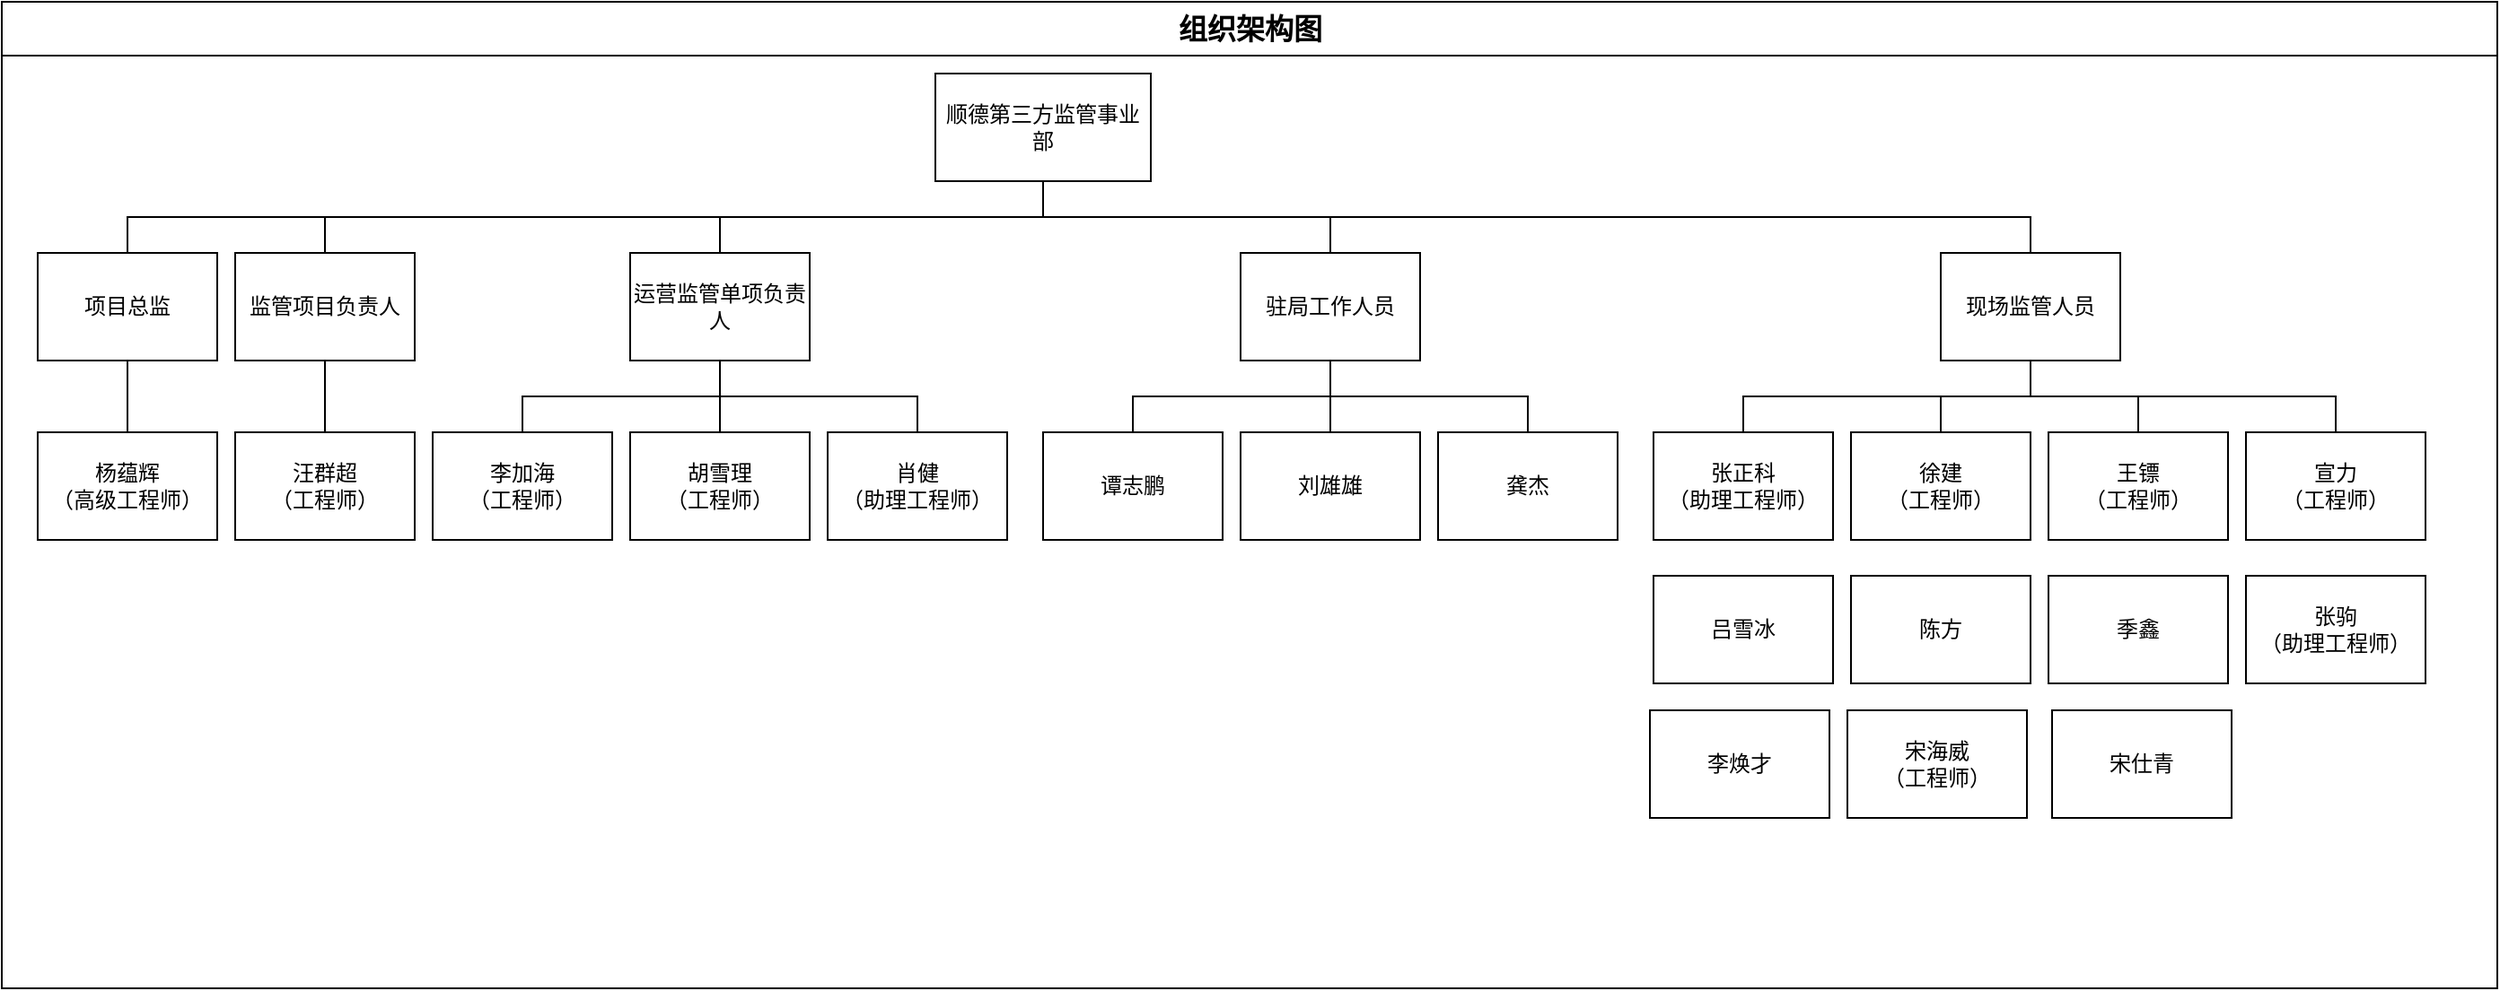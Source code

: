 <mxfile version="14.1.9" type="github">
  <diagram id="prtHgNgQTEPvFCAcTncT" name="Page-1">
    <mxGraphModel dx="1619" dy="589" grid="1" gridSize="10" guides="1" tooltips="1" connect="1" arrows="1" fold="1" page="1" pageScale="1" pageWidth="827" pageHeight="1169" math="0" shadow="0">
      <root>
        <mxCell id="0" />
        <mxCell id="1" parent="0" />
        <mxCell id="Y8CCUpn9FJHreCWR11MV-5" value="&lt;font style=&quot;font-size: 16px&quot;&gt;组织架构图&lt;/font&gt;" style="swimlane;html=1;startSize=30;horizontal=1;containerType=tree;newEdgeStyle={&quot;edgeStyle&quot;:&quot;elbowEdgeStyle&quot;,&quot;startArrow&quot;:&quot;none&quot;,&quot;endArrow&quot;:&quot;none&quot;};" vertex="1" parent="1">
          <mxGeometry x="546" y="150" width="1390" height="550" as="geometry" />
        </mxCell>
        <mxCell id="Y8CCUpn9FJHreCWR11MV-6" value="" style="edgeStyle=elbowEdgeStyle;elbow=vertical;startArrow=none;endArrow=none;rounded=0;" edge="1" parent="Y8CCUpn9FJHreCWR11MV-5" source="Y8CCUpn9FJHreCWR11MV-8" target="Y8CCUpn9FJHreCWR11MV-9">
          <mxGeometry relative="1" as="geometry" />
        </mxCell>
        <mxCell id="Y8CCUpn9FJHreCWR11MV-7" value="" style="edgeStyle=elbowEdgeStyle;elbow=vertical;startArrow=none;endArrow=none;rounded=0;" edge="1" parent="Y8CCUpn9FJHreCWR11MV-5" source="Y8CCUpn9FJHreCWR11MV-8" target="Y8CCUpn9FJHreCWR11MV-10">
          <mxGeometry relative="1" as="geometry" />
        </mxCell>
        <UserObject label="顺德第三方监管事业部" treeRoot="1" id="Y8CCUpn9FJHreCWR11MV-8">
          <mxCell style="whiteSpace=wrap;html=1;align=center;treeFolding=1;treeMoving=1;newEdgeStyle={&quot;edgeStyle&quot;:&quot;elbowEdgeStyle&quot;,&quot;startArrow&quot;:&quot;none&quot;,&quot;endArrow&quot;:&quot;none&quot;};" vertex="1" parent="Y8CCUpn9FJHreCWR11MV-5">
            <mxGeometry x="520" y="40" width="120" height="60" as="geometry" />
          </mxCell>
        </UserObject>
        <mxCell id="Y8CCUpn9FJHreCWR11MV-9" value="项目总监" style="whiteSpace=wrap;html=1;align=center;verticalAlign=middle;treeFolding=1;treeMoving=1;newEdgeStyle={&quot;edgeStyle&quot;:&quot;elbowEdgeStyle&quot;,&quot;startArrow&quot;:&quot;none&quot;,&quot;endArrow&quot;:&quot;none&quot;};" vertex="1" parent="Y8CCUpn9FJHreCWR11MV-5">
          <mxGeometry x="20" y="140" width="100" height="60" as="geometry" />
        </mxCell>
        <mxCell id="Y8CCUpn9FJHreCWR11MV-10" value="运营监管单项负责人" style="whiteSpace=wrap;html=1;align=center;verticalAlign=middle;treeFolding=1;treeMoving=1;newEdgeStyle={&quot;edgeStyle&quot;:&quot;elbowEdgeStyle&quot;,&quot;startArrow&quot;:&quot;none&quot;,&quot;endArrow&quot;:&quot;none&quot;};" vertex="1" parent="Y8CCUpn9FJHreCWR11MV-5">
          <mxGeometry x="350" y="140" width="100" height="60" as="geometry" />
        </mxCell>
        <mxCell id="Y8CCUpn9FJHreCWR11MV-11" value="" style="edgeStyle=elbowEdgeStyle;elbow=vertical;startArrow=none;endArrow=none;rounded=0;" edge="1" target="Y8CCUpn9FJHreCWR11MV-12" source="Y8CCUpn9FJHreCWR11MV-8" parent="Y8CCUpn9FJHreCWR11MV-5">
          <mxGeometry relative="1" as="geometry">
            <mxPoint x="470" y="250" as="sourcePoint" />
          </mxGeometry>
        </mxCell>
        <mxCell id="Y8CCUpn9FJHreCWR11MV-12" value="驻局工作人员" style="whiteSpace=wrap;html=1;align=center;verticalAlign=middle;treeFolding=1;treeMoving=1;newEdgeStyle={&quot;edgeStyle&quot;:&quot;elbowEdgeStyle&quot;,&quot;startArrow&quot;:&quot;none&quot;,&quot;endArrow&quot;:&quot;none&quot;};" vertex="1" parent="Y8CCUpn9FJHreCWR11MV-5">
          <mxGeometry x="690" y="140" width="100" height="60" as="geometry" />
        </mxCell>
        <mxCell id="Y8CCUpn9FJHreCWR11MV-15" value="" style="edgeStyle=elbowEdgeStyle;elbow=vertical;startArrow=none;endArrow=none;rounded=0;" edge="1" target="Y8CCUpn9FJHreCWR11MV-16" source="Y8CCUpn9FJHreCWR11MV-8" parent="Y8CCUpn9FJHreCWR11MV-5">
          <mxGeometry relative="1" as="geometry">
            <mxPoint x="470" y="250" as="sourcePoint" />
          </mxGeometry>
        </mxCell>
        <mxCell id="Y8CCUpn9FJHreCWR11MV-16" value="监管项目负责人" style="whiteSpace=wrap;html=1;align=center;verticalAlign=middle;treeFolding=1;treeMoving=1;newEdgeStyle={&quot;edgeStyle&quot;:&quot;elbowEdgeStyle&quot;,&quot;startArrow&quot;:&quot;none&quot;,&quot;endArrow&quot;:&quot;none&quot;};" vertex="1" parent="Y8CCUpn9FJHreCWR11MV-5">
          <mxGeometry x="130" y="140" width="100" height="60" as="geometry" />
        </mxCell>
        <mxCell id="Y8CCUpn9FJHreCWR11MV-17" value="" style="edgeStyle=elbowEdgeStyle;elbow=vertical;startArrow=none;endArrow=none;rounded=0;" edge="1" target="Y8CCUpn9FJHreCWR11MV-18" source="Y8CCUpn9FJHreCWR11MV-8" parent="Y8CCUpn9FJHreCWR11MV-5">
          <mxGeometry relative="1" as="geometry">
            <mxPoint x="470" y="250" as="sourcePoint" />
          </mxGeometry>
        </mxCell>
        <mxCell id="Y8CCUpn9FJHreCWR11MV-18" value="现场监管人员" style="whiteSpace=wrap;html=1;align=center;verticalAlign=middle;treeFolding=1;treeMoving=1;newEdgeStyle={&quot;edgeStyle&quot;:&quot;elbowEdgeStyle&quot;,&quot;startArrow&quot;:&quot;none&quot;,&quot;endArrow&quot;:&quot;none&quot;};" vertex="1" parent="Y8CCUpn9FJHreCWR11MV-5">
          <mxGeometry x="1080" y="140" width="100" height="60" as="geometry" />
        </mxCell>
        <mxCell id="Y8CCUpn9FJHreCWR11MV-19" value="" style="edgeStyle=elbowEdgeStyle;elbow=vertical;startArrow=none;endArrow=none;rounded=0;" edge="1" target="Y8CCUpn9FJHreCWR11MV-20" source="Y8CCUpn9FJHreCWR11MV-9" parent="Y8CCUpn9FJHreCWR11MV-5">
          <mxGeometry relative="1" as="geometry">
            <mxPoint x="690" y="250" as="sourcePoint" />
          </mxGeometry>
        </mxCell>
        <mxCell id="Y8CCUpn9FJHreCWR11MV-20" value="杨蕴辉&lt;br&gt;（高级工程师）" style="whiteSpace=wrap;html=1;align=center;verticalAlign=middle;treeFolding=1;treeMoving=1;newEdgeStyle={&quot;edgeStyle&quot;:&quot;elbowEdgeStyle&quot;,&quot;startArrow&quot;:&quot;none&quot;,&quot;endArrow&quot;:&quot;none&quot;};" vertex="1" parent="Y8CCUpn9FJHreCWR11MV-5">
          <mxGeometry x="20" y="240" width="100" height="60" as="geometry" />
        </mxCell>
        <mxCell id="Y8CCUpn9FJHreCWR11MV-21" value="" style="edgeStyle=elbowEdgeStyle;elbow=vertical;startArrow=none;endArrow=none;rounded=0;" edge="1" target="Y8CCUpn9FJHreCWR11MV-22" source="Y8CCUpn9FJHreCWR11MV-16" parent="Y8CCUpn9FJHreCWR11MV-5">
          <mxGeometry relative="1" as="geometry">
            <mxPoint x="690" y="250" as="sourcePoint" />
          </mxGeometry>
        </mxCell>
        <mxCell id="Y8CCUpn9FJHreCWR11MV-22" value="汪群超&lt;br&gt;（工程师）" style="whiteSpace=wrap;html=1;align=center;verticalAlign=middle;treeFolding=1;treeMoving=1;newEdgeStyle={&quot;edgeStyle&quot;:&quot;elbowEdgeStyle&quot;,&quot;startArrow&quot;:&quot;none&quot;,&quot;endArrow&quot;:&quot;none&quot;};" vertex="1" parent="Y8CCUpn9FJHreCWR11MV-5">
          <mxGeometry x="130" y="240" width="100" height="60" as="geometry" />
        </mxCell>
        <mxCell id="Y8CCUpn9FJHreCWR11MV-23" value="" style="edgeStyle=elbowEdgeStyle;elbow=vertical;startArrow=none;endArrow=none;rounded=0;" edge="1" target="Y8CCUpn9FJHreCWR11MV-24" source="Y8CCUpn9FJHreCWR11MV-10" parent="Y8CCUpn9FJHreCWR11MV-5">
          <mxGeometry relative="1" as="geometry">
            <mxPoint x="690" y="250" as="sourcePoint" />
          </mxGeometry>
        </mxCell>
        <mxCell id="Y8CCUpn9FJHreCWR11MV-24" value="李加海&lt;br&gt;（工程师）" style="whiteSpace=wrap;html=1;align=center;verticalAlign=middle;treeFolding=1;treeMoving=1;newEdgeStyle={&quot;edgeStyle&quot;:&quot;elbowEdgeStyle&quot;,&quot;startArrow&quot;:&quot;none&quot;,&quot;endArrow&quot;:&quot;none&quot;};" vertex="1" parent="Y8CCUpn9FJHreCWR11MV-5">
          <mxGeometry x="240" y="240" width="100" height="60" as="geometry" />
        </mxCell>
        <mxCell id="Y8CCUpn9FJHreCWR11MV-25" value="" style="edgeStyle=elbowEdgeStyle;elbow=vertical;startArrow=none;endArrow=none;rounded=0;" edge="1" target="Y8CCUpn9FJHreCWR11MV-26" source="Y8CCUpn9FJHreCWR11MV-10" parent="Y8CCUpn9FJHreCWR11MV-5">
          <mxGeometry relative="1" as="geometry">
            <mxPoint x="690" y="350" as="sourcePoint" />
          </mxGeometry>
        </mxCell>
        <mxCell id="Y8CCUpn9FJHreCWR11MV-26" value="胡雪理&lt;br&gt;（工程师）" style="whiteSpace=wrap;html=1;align=center;verticalAlign=middle;treeFolding=1;treeMoving=1;newEdgeStyle={&quot;edgeStyle&quot;:&quot;elbowEdgeStyle&quot;,&quot;startArrow&quot;:&quot;none&quot;,&quot;endArrow&quot;:&quot;none&quot;};" vertex="1" parent="Y8CCUpn9FJHreCWR11MV-5">
          <mxGeometry x="350" y="240" width="100" height="60" as="geometry" />
        </mxCell>
        <mxCell id="Y8CCUpn9FJHreCWR11MV-27" value="" style="edgeStyle=elbowEdgeStyle;elbow=vertical;startArrow=none;endArrow=none;rounded=0;" edge="1" target="Y8CCUpn9FJHreCWR11MV-28" source="Y8CCUpn9FJHreCWR11MV-10" parent="Y8CCUpn9FJHreCWR11MV-5">
          <mxGeometry relative="1" as="geometry">
            <mxPoint x="690" y="350" as="sourcePoint" />
          </mxGeometry>
        </mxCell>
        <mxCell id="Y8CCUpn9FJHreCWR11MV-28" value="肖健&lt;br&gt;（助理工程师）" style="whiteSpace=wrap;html=1;align=center;verticalAlign=middle;treeFolding=1;treeMoving=1;newEdgeStyle={&quot;edgeStyle&quot;:&quot;elbowEdgeStyle&quot;,&quot;startArrow&quot;:&quot;none&quot;,&quot;endArrow&quot;:&quot;none&quot;};" vertex="1" parent="Y8CCUpn9FJHreCWR11MV-5">
          <mxGeometry x="460" y="240" width="100" height="60" as="geometry" />
        </mxCell>
        <mxCell id="Y8CCUpn9FJHreCWR11MV-29" value="" style="edgeStyle=elbowEdgeStyle;elbow=vertical;startArrow=none;endArrow=none;rounded=0;" edge="1" target="Y8CCUpn9FJHreCWR11MV-30" source="Y8CCUpn9FJHreCWR11MV-12" parent="Y8CCUpn9FJHreCWR11MV-5">
          <mxGeometry relative="1" as="geometry">
            <mxPoint x="600" y="250" as="sourcePoint" />
          </mxGeometry>
        </mxCell>
        <mxCell id="Y8CCUpn9FJHreCWR11MV-30" value="谭志鹏" style="whiteSpace=wrap;html=1;align=center;verticalAlign=middle;treeFolding=1;treeMoving=1;newEdgeStyle={&quot;edgeStyle&quot;:&quot;elbowEdgeStyle&quot;,&quot;startArrow&quot;:&quot;none&quot;,&quot;endArrow&quot;:&quot;none&quot;};" vertex="1" parent="Y8CCUpn9FJHreCWR11MV-5">
          <mxGeometry x="580" y="240" width="100" height="60" as="geometry" />
        </mxCell>
        <mxCell id="Y8CCUpn9FJHreCWR11MV-31" value="" style="edgeStyle=elbowEdgeStyle;elbow=vertical;startArrow=none;endArrow=none;rounded=0;" edge="1" target="Y8CCUpn9FJHreCWR11MV-32" source="Y8CCUpn9FJHreCWR11MV-12" parent="Y8CCUpn9FJHreCWR11MV-5">
          <mxGeometry relative="1" as="geometry">
            <mxPoint x="1030" y="350" as="sourcePoint" />
          </mxGeometry>
        </mxCell>
        <mxCell id="Y8CCUpn9FJHreCWR11MV-32" value="刘雄雄" style="whiteSpace=wrap;html=1;align=center;verticalAlign=middle;treeFolding=1;treeMoving=1;newEdgeStyle={&quot;edgeStyle&quot;:&quot;elbowEdgeStyle&quot;,&quot;startArrow&quot;:&quot;none&quot;,&quot;endArrow&quot;:&quot;none&quot;};" vertex="1" parent="Y8CCUpn9FJHreCWR11MV-5">
          <mxGeometry x="690" y="240" width="100" height="60" as="geometry" />
        </mxCell>
        <mxCell id="Y8CCUpn9FJHreCWR11MV-33" value="" style="edgeStyle=elbowEdgeStyle;elbow=vertical;startArrow=none;endArrow=none;rounded=0;" edge="1" target="Y8CCUpn9FJHreCWR11MV-34" source="Y8CCUpn9FJHreCWR11MV-12" parent="Y8CCUpn9FJHreCWR11MV-5">
          <mxGeometry relative="1" as="geometry">
            <mxPoint x="1030" y="350" as="sourcePoint" />
          </mxGeometry>
        </mxCell>
        <mxCell id="Y8CCUpn9FJHreCWR11MV-34" value="龚杰" style="whiteSpace=wrap;html=1;align=center;verticalAlign=middle;treeFolding=1;treeMoving=1;newEdgeStyle={&quot;edgeStyle&quot;:&quot;elbowEdgeStyle&quot;,&quot;startArrow&quot;:&quot;none&quot;,&quot;endArrow&quot;:&quot;none&quot;};" vertex="1" parent="Y8CCUpn9FJHreCWR11MV-5">
          <mxGeometry x="800" y="240" width="100" height="60" as="geometry" />
        </mxCell>
        <mxCell id="Y8CCUpn9FJHreCWR11MV-35" value="" style="edgeStyle=elbowEdgeStyle;elbow=vertical;startArrow=none;endArrow=none;rounded=0;" edge="1" target="Y8CCUpn9FJHreCWR11MV-36" source="Y8CCUpn9FJHreCWR11MV-18" parent="Y8CCUpn9FJHreCWR11MV-5">
          <mxGeometry relative="1" as="geometry">
            <mxPoint x="700" y="260" as="sourcePoint" />
          </mxGeometry>
        </mxCell>
        <mxCell id="Y8CCUpn9FJHreCWR11MV-36" value="张正科&lt;br&gt;（助理工程师）" style="whiteSpace=wrap;html=1;align=center;verticalAlign=middle;treeFolding=1;treeMoving=1;newEdgeStyle={&quot;edgeStyle&quot;:&quot;elbowEdgeStyle&quot;,&quot;startArrow&quot;:&quot;none&quot;,&quot;endArrow&quot;:&quot;none&quot;};" vertex="1" parent="Y8CCUpn9FJHreCWR11MV-5">
          <mxGeometry x="920" y="240" width="100" height="60" as="geometry" />
        </mxCell>
        <mxCell id="Y8CCUpn9FJHreCWR11MV-37" value="" style="edgeStyle=elbowEdgeStyle;elbow=vertical;startArrow=none;endArrow=none;rounded=0;" edge="1" target="Y8CCUpn9FJHreCWR11MV-38" source="Y8CCUpn9FJHreCWR11MV-18" parent="Y8CCUpn9FJHreCWR11MV-5">
          <mxGeometry relative="1" as="geometry">
            <mxPoint x="1540" y="360" as="sourcePoint" />
          </mxGeometry>
        </mxCell>
        <mxCell id="Y8CCUpn9FJHreCWR11MV-38" value="徐建&lt;br&gt;（工程师）" style="whiteSpace=wrap;html=1;align=center;verticalAlign=middle;treeFolding=1;treeMoving=1;newEdgeStyle={&quot;edgeStyle&quot;:&quot;elbowEdgeStyle&quot;,&quot;startArrow&quot;:&quot;none&quot;,&quot;endArrow&quot;:&quot;none&quot;};" vertex="1" parent="Y8CCUpn9FJHreCWR11MV-5">
          <mxGeometry x="1030" y="240" width="100" height="60" as="geometry" />
        </mxCell>
        <mxCell id="Y8CCUpn9FJHreCWR11MV-39" value="" style="edgeStyle=elbowEdgeStyle;elbow=vertical;startArrow=none;endArrow=none;rounded=0;" edge="1" target="Y8CCUpn9FJHreCWR11MV-40" source="Y8CCUpn9FJHreCWR11MV-18" parent="Y8CCUpn9FJHreCWR11MV-5">
          <mxGeometry relative="1" as="geometry">
            <mxPoint x="1540" y="360" as="sourcePoint" />
          </mxGeometry>
        </mxCell>
        <mxCell id="Y8CCUpn9FJHreCWR11MV-40" value="王镖&lt;br&gt;（工程师）" style="whiteSpace=wrap;html=1;align=center;verticalAlign=middle;treeFolding=1;treeMoving=1;newEdgeStyle={&quot;edgeStyle&quot;:&quot;elbowEdgeStyle&quot;,&quot;startArrow&quot;:&quot;none&quot;,&quot;endArrow&quot;:&quot;none&quot;};" vertex="1" parent="Y8CCUpn9FJHreCWR11MV-5">
          <mxGeometry x="1140" y="240" width="100" height="60" as="geometry" />
        </mxCell>
        <mxCell id="Y8CCUpn9FJHreCWR11MV-41" value="" style="edgeStyle=elbowEdgeStyle;elbow=vertical;startArrow=none;endArrow=none;rounded=0;" edge="1" target="Y8CCUpn9FJHreCWR11MV-42" source="Y8CCUpn9FJHreCWR11MV-18" parent="Y8CCUpn9FJHreCWR11MV-5">
          <mxGeometry relative="1" as="geometry">
            <mxPoint x="1540" y="360" as="sourcePoint" />
          </mxGeometry>
        </mxCell>
        <mxCell id="Y8CCUpn9FJHreCWR11MV-42" value="宣力&lt;br&gt;（工程师）" style="whiteSpace=wrap;html=1;align=center;verticalAlign=middle;treeFolding=1;treeMoving=1;newEdgeStyle={&quot;edgeStyle&quot;:&quot;elbowEdgeStyle&quot;,&quot;startArrow&quot;:&quot;none&quot;,&quot;endArrow&quot;:&quot;none&quot;};" vertex="1" parent="Y8CCUpn9FJHreCWR11MV-5">
          <mxGeometry x="1250" y="240" width="100" height="60" as="geometry" />
        </mxCell>
        <mxCell id="Y8CCUpn9FJHreCWR11MV-43" value="" style="edgeStyle=elbowEdgeStyle;elbow=vertical;startArrow=none;endArrow=none;rounded=0;strokeColor=none;" edge="1" target="Y8CCUpn9FJHreCWR11MV-44" source="Y8CCUpn9FJHreCWR11MV-36" parent="Y8CCUpn9FJHreCWR11MV-5">
          <mxGeometry relative="1" as="geometry">
            <mxPoint x="1540" y="360" as="sourcePoint" />
          </mxGeometry>
        </mxCell>
        <mxCell id="Y8CCUpn9FJHreCWR11MV-44" value="吕雪冰" style="whiteSpace=wrap;html=1;align=center;verticalAlign=middle;treeFolding=1;treeMoving=1;newEdgeStyle={&quot;edgeStyle&quot;:&quot;elbowEdgeStyle&quot;,&quot;startArrow&quot;:&quot;none&quot;,&quot;endArrow&quot;:&quot;none&quot;};" vertex="1" parent="Y8CCUpn9FJHreCWR11MV-5">
          <mxGeometry x="920" y="320" width="100" height="60" as="geometry" />
        </mxCell>
        <mxCell id="Y8CCUpn9FJHreCWR11MV-47" value="" style="edgeStyle=elbowEdgeStyle;elbow=vertical;startArrow=none;endArrow=none;rounded=0;strokeColor=none;" edge="1" target="Y8CCUpn9FJHreCWR11MV-48" source="Y8CCUpn9FJHreCWR11MV-38" parent="Y8CCUpn9FJHreCWR11MV-5">
          <mxGeometry relative="1" as="geometry">
            <mxPoint x="1540" y="360" as="sourcePoint" />
          </mxGeometry>
        </mxCell>
        <mxCell id="Y8CCUpn9FJHreCWR11MV-48" value="陈方" style="whiteSpace=wrap;html=1;align=center;verticalAlign=middle;treeFolding=1;treeMoving=1;newEdgeStyle={&quot;edgeStyle&quot;:&quot;elbowEdgeStyle&quot;,&quot;startArrow&quot;:&quot;none&quot;,&quot;endArrow&quot;:&quot;none&quot;};" vertex="1" parent="Y8CCUpn9FJHreCWR11MV-5">
          <mxGeometry x="1030" y="320" width="100" height="60" as="geometry" />
        </mxCell>
        <mxCell id="Y8CCUpn9FJHreCWR11MV-49" value="" style="edgeStyle=elbowEdgeStyle;elbow=vertical;startArrow=none;endArrow=none;rounded=0;strokeColor=none;" edge="1" target="Y8CCUpn9FJHreCWR11MV-50" source="Y8CCUpn9FJHreCWR11MV-40" parent="Y8CCUpn9FJHreCWR11MV-5">
          <mxGeometry relative="1" as="geometry">
            <mxPoint x="1540" y="360" as="sourcePoint" />
          </mxGeometry>
        </mxCell>
        <mxCell id="Y8CCUpn9FJHreCWR11MV-50" value="季鑫" style="whiteSpace=wrap;html=1;align=center;verticalAlign=middle;treeFolding=1;treeMoving=1;newEdgeStyle={&quot;edgeStyle&quot;:&quot;elbowEdgeStyle&quot;,&quot;startArrow&quot;:&quot;none&quot;,&quot;endArrow&quot;:&quot;none&quot;};" vertex="1" parent="Y8CCUpn9FJHreCWR11MV-5">
          <mxGeometry x="1140" y="320" width="100" height="60" as="geometry" />
        </mxCell>
        <mxCell id="Y8CCUpn9FJHreCWR11MV-51" value="" style="edgeStyle=elbowEdgeStyle;elbow=vertical;startArrow=none;endArrow=none;rounded=0;strokeColor=none;" edge="1" target="Y8CCUpn9FJHreCWR11MV-52" source="Y8CCUpn9FJHreCWR11MV-42" parent="Y8CCUpn9FJHreCWR11MV-5">
          <mxGeometry relative="1" as="geometry">
            <mxPoint x="1540" y="360" as="sourcePoint" />
          </mxGeometry>
        </mxCell>
        <mxCell id="Y8CCUpn9FJHreCWR11MV-52" value="张驹&lt;br&gt;（助理工程师）" style="whiteSpace=wrap;html=1;align=center;verticalAlign=middle;treeFolding=1;treeMoving=1;newEdgeStyle={&quot;edgeStyle&quot;:&quot;elbowEdgeStyle&quot;,&quot;startArrow&quot;:&quot;none&quot;,&quot;endArrow&quot;:&quot;none&quot;};" vertex="1" parent="Y8CCUpn9FJHreCWR11MV-5">
          <mxGeometry x="1250" y="320" width="100" height="60" as="geometry" />
        </mxCell>
        <mxCell id="Y8CCUpn9FJHreCWR11MV-53" value="" style="edgeStyle=elbowEdgeStyle;elbow=vertical;startArrow=none;endArrow=none;rounded=0;strokeColor=none;" edge="1" target="Y8CCUpn9FJHreCWR11MV-54" source="Y8CCUpn9FJHreCWR11MV-18" parent="Y8CCUpn9FJHreCWR11MV-5">
          <mxGeometry relative="1" as="geometry">
            <mxPoint x="1540" y="360" as="sourcePoint" />
          </mxGeometry>
        </mxCell>
        <mxCell id="Y8CCUpn9FJHreCWR11MV-54" value="宋海威&lt;br&gt;（工程师）" style="whiteSpace=wrap;html=1;align=center;verticalAlign=middle;treeFolding=1;treeMoving=1;newEdgeStyle={&quot;edgeStyle&quot;:&quot;elbowEdgeStyle&quot;,&quot;startArrow&quot;:&quot;none&quot;,&quot;endArrow&quot;:&quot;none&quot;};" vertex="1" parent="Y8CCUpn9FJHreCWR11MV-5">
          <mxGeometry x="1028" y="395" width="100" height="60" as="geometry" />
        </mxCell>
        <mxCell id="Y8CCUpn9FJHreCWR11MV-55" value="" style="edgeStyle=elbowEdgeStyle;elbow=vertical;startArrow=none;endArrow=none;rounded=0;strokeColor=none;" edge="1" target="Y8CCUpn9FJHreCWR11MV-56" source="Y8CCUpn9FJHreCWR11MV-54" parent="Y8CCUpn9FJHreCWR11MV-5">
          <mxGeometry relative="1" as="geometry">
            <mxPoint x="1538" y="315" as="sourcePoint" />
          </mxGeometry>
        </mxCell>
        <mxCell id="Y8CCUpn9FJHreCWR11MV-56" value="宋仕青" style="whiteSpace=wrap;html=1;align=center;verticalAlign=middle;treeFolding=1;treeMoving=1;newEdgeStyle={&quot;edgeStyle&quot;:&quot;elbowEdgeStyle&quot;,&quot;startArrow&quot;:&quot;none&quot;,&quot;endArrow&quot;:&quot;none&quot;};" vertex="1" parent="Y8CCUpn9FJHreCWR11MV-5">
          <mxGeometry x="1142" y="395" width="100" height="60" as="geometry" />
        </mxCell>
        <mxCell id="Y8CCUpn9FJHreCWR11MV-57" value="" style="edgeStyle=elbowEdgeStyle;elbow=vertical;startArrow=none;endArrow=none;rounded=0;strokeColor=none;" edge="1" target="Y8CCUpn9FJHreCWR11MV-58" source="Y8CCUpn9FJHreCWR11MV-44" parent="Y8CCUpn9FJHreCWR11MV-5">
          <mxGeometry relative="1" as="geometry">
            <mxPoint x="1380" y="440" as="sourcePoint" />
          </mxGeometry>
        </mxCell>
        <mxCell id="Y8CCUpn9FJHreCWR11MV-58" value="李焕才" style="whiteSpace=wrap;html=1;align=center;verticalAlign=middle;treeFolding=1;treeMoving=1;newEdgeStyle={&quot;edgeStyle&quot;:&quot;elbowEdgeStyle&quot;,&quot;startArrow&quot;:&quot;none&quot;,&quot;endArrow&quot;:&quot;none&quot;};" vertex="1" parent="Y8CCUpn9FJHreCWR11MV-5">
          <mxGeometry x="918" y="395" width="100" height="60" as="geometry" />
        </mxCell>
      </root>
    </mxGraphModel>
  </diagram>
</mxfile>

